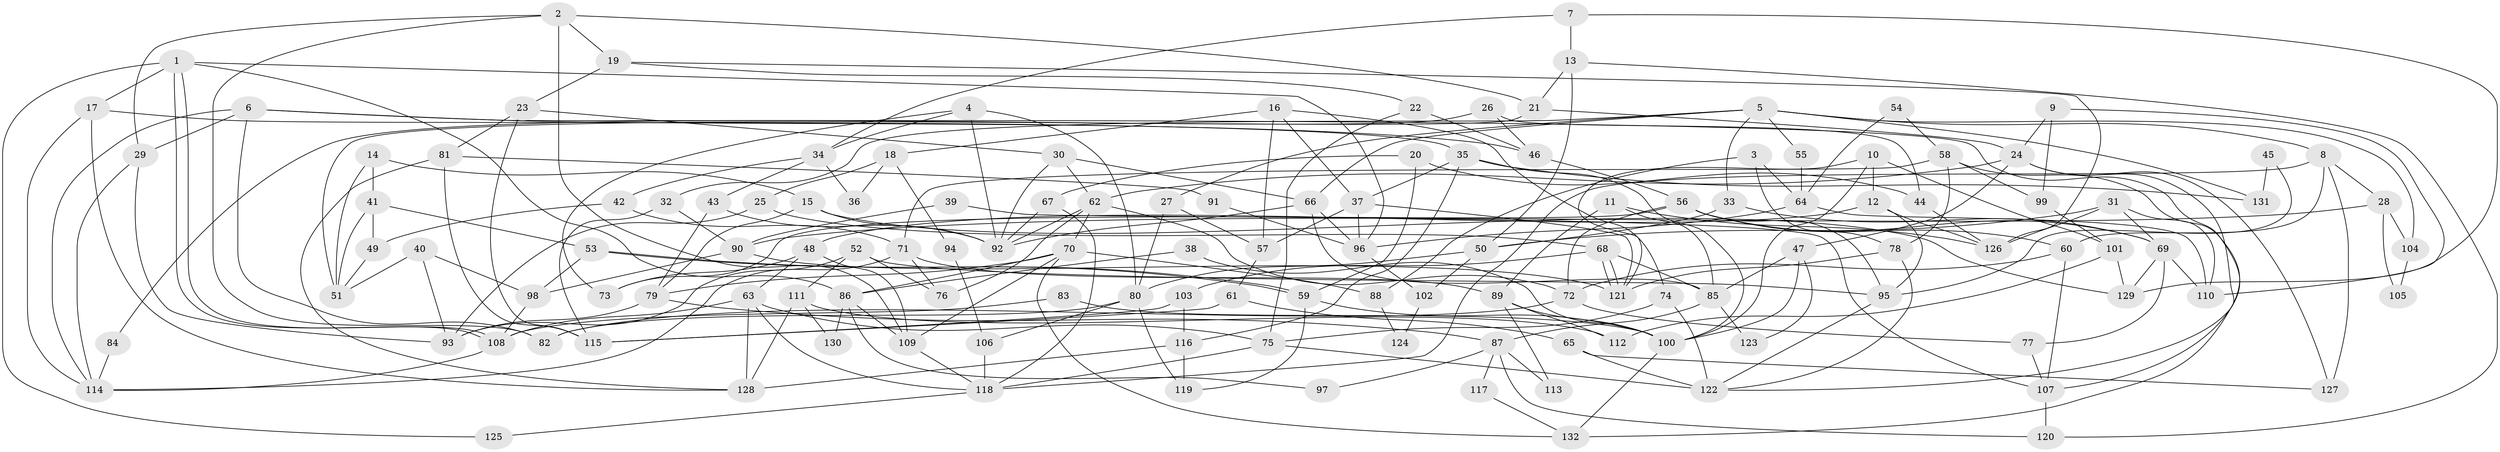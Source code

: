 // coarse degree distribution, {4: 0.11320754716981132, 6: 0.16981132075471697, 3: 0.11320754716981132, 5: 0.1320754716981132, 7: 0.22641509433962265, 8: 0.03773584905660377, 13: 0.018867924528301886, 2: 0.03773584905660377, 12: 0.018867924528301886, 1: 0.018867924528301886, 9: 0.05660377358490566, 10: 0.05660377358490566}
// Generated by graph-tools (version 1.1) at 2025/37/03/04/25 23:37:03]
// undirected, 132 vertices, 264 edges
graph export_dot {
  node [color=gray90,style=filled];
  1;
  2;
  3;
  4;
  5;
  6;
  7;
  8;
  9;
  10;
  11;
  12;
  13;
  14;
  15;
  16;
  17;
  18;
  19;
  20;
  21;
  22;
  23;
  24;
  25;
  26;
  27;
  28;
  29;
  30;
  31;
  32;
  33;
  34;
  35;
  36;
  37;
  38;
  39;
  40;
  41;
  42;
  43;
  44;
  45;
  46;
  47;
  48;
  49;
  50;
  51;
  52;
  53;
  54;
  55;
  56;
  57;
  58;
  59;
  60;
  61;
  62;
  63;
  64;
  65;
  66;
  67;
  68;
  69;
  70;
  71;
  72;
  73;
  74;
  75;
  76;
  77;
  78;
  79;
  80;
  81;
  82;
  83;
  84;
  85;
  86;
  87;
  88;
  89;
  90;
  91;
  92;
  93;
  94;
  95;
  96;
  97;
  98;
  99;
  100;
  101;
  102;
  103;
  104;
  105;
  106;
  107;
  108;
  109;
  110;
  111;
  112;
  113;
  114;
  115;
  116;
  117;
  118;
  119;
  120;
  121;
  122;
  123;
  124;
  125;
  126;
  127;
  128;
  129;
  130;
  131;
  132;
  1 -- 108;
  1 -- 108;
  1 -- 86;
  1 -- 17;
  1 -- 96;
  1 -- 125;
  2 -- 82;
  2 -- 29;
  2 -- 19;
  2 -- 21;
  2 -- 109;
  3 -- 78;
  3 -- 64;
  3 -- 88;
  4 -- 34;
  4 -- 92;
  4 -- 73;
  4 -- 80;
  5 -- 66;
  5 -- 8;
  5 -- 27;
  5 -- 32;
  5 -- 33;
  5 -- 55;
  5 -- 104;
  5 -- 131;
  6 -- 114;
  6 -- 82;
  6 -- 29;
  6 -- 46;
  6 -- 107;
  7 -- 129;
  7 -- 34;
  7 -- 13;
  8 -- 127;
  8 -- 60;
  8 -- 28;
  8 -- 118;
  9 -- 24;
  9 -- 99;
  9 -- 110;
  10 -- 100;
  10 -- 12;
  10 -- 101;
  10 -- 121;
  11 -- 126;
  11 -- 89;
  11 -- 85;
  12 -- 95;
  12 -- 48;
  12 -- 126;
  13 -- 120;
  13 -- 21;
  13 -- 50;
  14 -- 15;
  14 -- 51;
  14 -- 41;
  15 -- 79;
  15 -- 92;
  15 -- 129;
  16 -- 37;
  16 -- 57;
  16 -- 18;
  16 -- 74;
  17 -- 128;
  17 -- 35;
  17 -- 114;
  18 -- 25;
  18 -- 36;
  18 -- 94;
  19 -- 126;
  19 -- 22;
  19 -- 23;
  20 -- 67;
  20 -- 59;
  20 -- 44;
  21 -- 24;
  21 -- 51;
  22 -- 75;
  22 -- 46;
  23 -- 81;
  23 -- 30;
  23 -- 115;
  24 -- 62;
  24 -- 47;
  24 -- 122;
  24 -- 127;
  25 -- 68;
  25 -- 93;
  26 -- 46;
  26 -- 44;
  26 -- 84;
  27 -- 80;
  27 -- 57;
  28 -- 90;
  28 -- 104;
  28 -- 105;
  29 -- 114;
  29 -- 93;
  30 -- 66;
  30 -- 62;
  30 -- 92;
  31 -- 50;
  31 -- 69;
  31 -- 110;
  31 -- 126;
  32 -- 90;
  32 -- 115;
  33 -- 69;
  33 -- 50;
  34 -- 42;
  34 -- 43;
  34 -- 36;
  35 -- 37;
  35 -- 100;
  35 -- 116;
  35 -- 131;
  37 -- 121;
  37 -- 96;
  37 -- 57;
  38 -- 86;
  38 -- 100;
  39 -- 107;
  39 -- 90;
  40 -- 98;
  40 -- 93;
  40 -- 51;
  41 -- 51;
  41 -- 49;
  41 -- 53;
  42 -- 49;
  42 -- 71;
  43 -- 79;
  43 -- 92;
  44 -- 126;
  45 -- 131;
  45 -- 95;
  46 -- 56;
  47 -- 85;
  47 -- 100;
  47 -- 123;
  48 -- 73;
  48 -- 109;
  48 -- 63;
  49 -- 51;
  50 -- 80;
  50 -- 102;
  52 -- 95;
  52 -- 111;
  52 -- 76;
  52 -- 93;
  53 -- 59;
  53 -- 59;
  53 -- 98;
  54 -- 64;
  54 -- 58;
  55 -- 64;
  56 -- 60;
  56 -- 69;
  56 -- 72;
  56 -- 73;
  56 -- 95;
  57 -- 61;
  58 -- 132;
  58 -- 78;
  58 -- 71;
  58 -- 99;
  59 -- 100;
  59 -- 119;
  60 -- 72;
  60 -- 107;
  61 -- 115;
  61 -- 65;
  62 -- 76;
  62 -- 70;
  62 -- 72;
  62 -- 92;
  63 -- 118;
  63 -- 75;
  63 -- 108;
  63 -- 128;
  64 -- 110;
  64 -- 96;
  65 -- 122;
  65 -- 127;
  66 -- 92;
  66 -- 85;
  66 -- 96;
  67 -- 92;
  67 -- 118;
  68 -- 121;
  68 -- 121;
  68 -- 103;
  68 -- 85;
  69 -- 110;
  69 -- 77;
  69 -- 129;
  70 -- 109;
  70 -- 79;
  70 -- 86;
  70 -- 88;
  70 -- 132;
  71 -- 114;
  71 -- 76;
  71 -- 89;
  72 -- 77;
  72 -- 82;
  74 -- 75;
  74 -- 122;
  75 -- 122;
  75 -- 118;
  77 -- 107;
  78 -- 121;
  78 -- 122;
  79 -- 93;
  79 -- 87;
  80 -- 82;
  80 -- 106;
  80 -- 119;
  81 -- 128;
  81 -- 115;
  81 -- 91;
  83 -- 100;
  83 -- 108;
  84 -- 114;
  85 -- 87;
  85 -- 123;
  86 -- 109;
  86 -- 97;
  86 -- 130;
  87 -- 97;
  87 -- 113;
  87 -- 117;
  87 -- 120;
  88 -- 124;
  89 -- 100;
  89 -- 112;
  89 -- 113;
  90 -- 98;
  90 -- 121;
  91 -- 96;
  94 -- 106;
  95 -- 122;
  96 -- 102;
  98 -- 108;
  99 -- 101;
  100 -- 132;
  101 -- 129;
  101 -- 112;
  102 -- 124;
  103 -- 115;
  103 -- 116;
  104 -- 105;
  106 -- 118;
  107 -- 120;
  108 -- 114;
  109 -- 118;
  111 -- 128;
  111 -- 112;
  111 -- 130;
  116 -- 119;
  116 -- 128;
  117 -- 132;
  118 -- 125;
}
